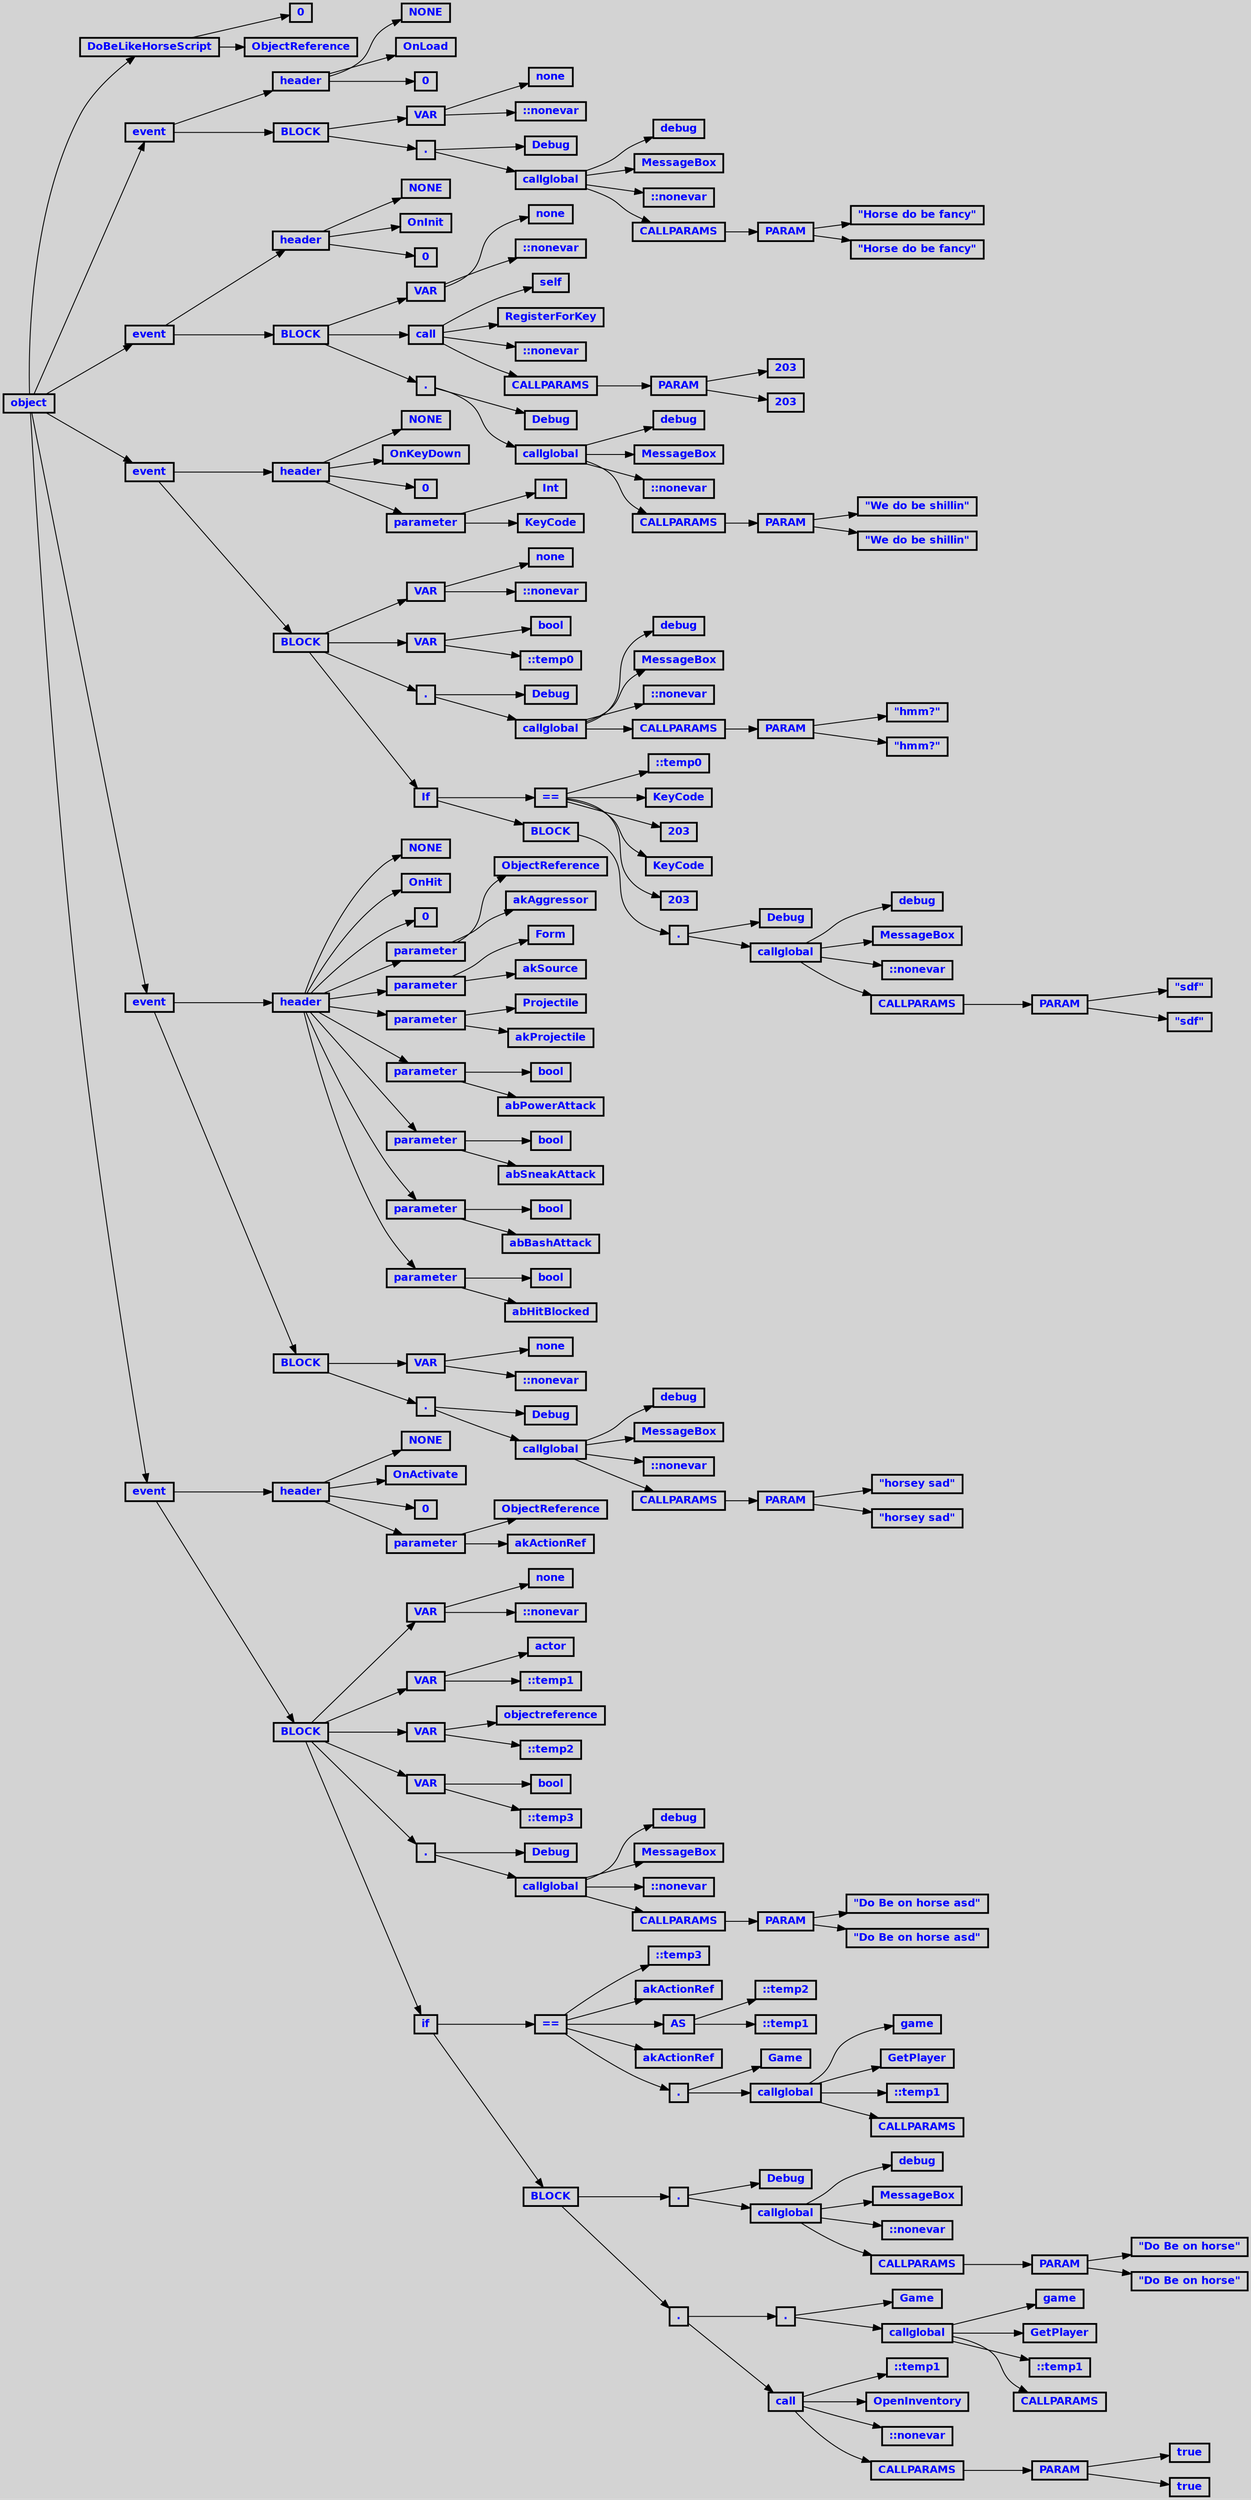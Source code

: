 digraph {
 ordering=out;
 ranksep=.4
 rankdir=LR
 bgcolor="lightgrey";
 node [shape=box, fixedsize=false, fontsize=12, fontname="Helvetica-bold", fontcolor="blue"
       width=.25, height=.25, color="black", style="bold"]
 n0 [label="object"];
 n1 [label="DoBeLikeHorseScript"];
 n1 [label="DoBeLikeHorseScript"];
 n2 [label="0"];
 n3 [label="ObjectReference"];
 n4 [label="event"];
 n4 [label="event"];
 n5 [label="header"];
 n5 [label="header"];
 n6 [label="NONE"];
 n7 [label="OnLoad"];
 n8 [label="0"];
 n9 [label="BLOCK"];
 n9 [label="BLOCK"];
 n10 [label="VAR"];
 n10 [label="VAR"];
 n11 [label="none"];
 n12 [label="::nonevar"];
 n13 [label="."];
 n13 [label="."];
 n14 [label="Debug"];
 n15 [label="callglobal"];
 n15 [label="callglobal"];
 n16 [label="debug"];
 n17 [label="MessageBox"];
 n18 [label="::nonevar"];
 n19 [label="CALLPARAMS"];
 n19 [label="CALLPARAMS"];
 n20 [label="PARAM"];
 n20 [label="PARAM"];
 n21 [label="\"Horse do be fancy\""];
 n22 [label="\"Horse do be fancy\""];
 n23 [label="event"];
 n23 [label="event"];
 n24 [label="header"];
 n24 [label="header"];
 n25 [label="NONE"];
 n26 [label="OnInit"];
 n27 [label="0"];
 n28 [label="BLOCK"];
 n28 [label="BLOCK"];
 n29 [label="VAR"];
 n29 [label="VAR"];
 n30 [label="none"];
 n31 [label="::nonevar"];
 n32 [label="call"];
 n32 [label="call"];
 n33 [label="self"];
 n34 [label="RegisterForKey"];
 n35 [label="::nonevar"];
 n36 [label="CALLPARAMS"];
 n36 [label="CALLPARAMS"];
 n37 [label="PARAM"];
 n37 [label="PARAM"];
 n38 [label="203"];
 n39 [label="203"];
 n40 [label="."];
 n40 [label="."];
 n41 [label="Debug"];
 n42 [label="callglobal"];
 n42 [label="callglobal"];
 n43 [label="debug"];
 n44 [label="MessageBox"];
 n45 [label="::nonevar"];
 n46 [label="CALLPARAMS"];
 n46 [label="CALLPARAMS"];
 n47 [label="PARAM"];
 n47 [label="PARAM"];
 n48 [label="\"We do be shillin\""];
 n49 [label="\"We do be shillin\""];
 n50 [label="event"];
 n50 [label="event"];
 n51 [label="header"];
 n51 [label="header"];
 n52 [label="NONE"];
 n53 [label="OnKeyDown"];
 n54 [label="0"];
 n55 [label="parameter"];
 n55 [label="parameter"];
 n56 [label="Int"];
 n57 [label="KeyCode"];
 n58 [label="BLOCK"];
 n58 [label="BLOCK"];
 n59 [label="VAR"];
 n59 [label="VAR"];
 n60 [label="none"];
 n61 [label="::nonevar"];
 n62 [label="VAR"];
 n62 [label="VAR"];
 n63 [label="bool"];
 n64 [label="::temp0"];
 n65 [label="."];
 n65 [label="."];
 n66 [label="Debug"];
 n67 [label="callglobal"];
 n67 [label="callglobal"];
 n68 [label="debug"];
 n69 [label="MessageBox"];
 n70 [label="::nonevar"];
 n71 [label="CALLPARAMS"];
 n71 [label="CALLPARAMS"];
 n72 [label="PARAM"];
 n72 [label="PARAM"];
 n73 [label="\"hmm?\""];
 n74 [label="\"hmm?\""];
 n75 [label="If"];
 n75 [label="If"];
 n76 [label="=="];
 n76 [label="=="];
 n77 [label="::temp0"];
 n78 [label="KeyCode"];
 n79 [label="203"];
 n80 [label="KeyCode"];
 n81 [label="203"];
 n82 [label="BLOCK"];
 n82 [label="BLOCK"];
 n83 [label="."];
 n83 [label="."];
 n84 [label="Debug"];
 n85 [label="callglobal"];
 n85 [label="callglobal"];
 n86 [label="debug"];
 n87 [label="MessageBox"];
 n88 [label="::nonevar"];
 n89 [label="CALLPARAMS"];
 n89 [label="CALLPARAMS"];
 n90 [label="PARAM"];
 n90 [label="PARAM"];
 n91 [label="\"sdf\""];
 n92 [label="\"sdf\""];
 n93 [label="event"];
 n93 [label="event"];
 n94 [label="header"];
 n94 [label="header"];
 n95 [label="NONE"];
 n96 [label="OnHit"];
 n97 [label="0"];
 n98 [label="parameter"];
 n98 [label="parameter"];
 n99 [label="ObjectReference"];
 n100 [label="akAggressor"];
 n101 [label="parameter"];
 n101 [label="parameter"];
 n102 [label="Form"];
 n103 [label="akSource"];
 n104 [label="parameter"];
 n104 [label="parameter"];
 n105 [label="Projectile"];
 n106 [label="akProjectile"];
 n107 [label="parameter"];
 n107 [label="parameter"];
 n108 [label="bool"];
 n109 [label="abPowerAttack"];
 n110 [label="parameter"];
 n110 [label="parameter"];
 n111 [label="bool"];
 n112 [label="abSneakAttack"];
 n113 [label="parameter"];
 n113 [label="parameter"];
 n114 [label="bool"];
 n115 [label="abBashAttack"];
 n116 [label="parameter"];
 n116 [label="parameter"];
 n117 [label="bool"];
 n118 [label="abHitBlocked"];
 n119 [label="BLOCK"];
 n119 [label="BLOCK"];
 n120 [label="VAR"];
 n120 [label="VAR"];
 n121 [label="none"];
 n122 [label="::nonevar"];
 n123 [label="."];
 n123 [label="."];
 n124 [label="Debug"];
 n125 [label="callglobal"];
 n125 [label="callglobal"];
 n126 [label="debug"];
 n127 [label="MessageBox"];
 n128 [label="::nonevar"];
 n129 [label="CALLPARAMS"];
 n129 [label="CALLPARAMS"];
 n130 [label="PARAM"];
 n130 [label="PARAM"];
 n131 [label="\"horsey sad\""];
 n132 [label="\"horsey sad\""];
 n133 [label="event"];
 n133 [label="event"];
 n134 [label="header"];
 n134 [label="header"];
 n135 [label="NONE"];
 n136 [label="OnActivate"];
 n137 [label="0"];
 n138 [label="parameter"];
 n138 [label="parameter"];
 n139 [label="ObjectReference"];
 n140 [label="akActionRef"];
 n141 [label="BLOCK"];
 n141 [label="BLOCK"];
 n142 [label="VAR"];
 n142 [label="VAR"];
 n143 [label="none"];
 n144 [label="::nonevar"];
 n145 [label="VAR"];
 n145 [label="VAR"];
 n146 [label="actor"];
 n147 [label="::temp1"];
 n148 [label="VAR"];
 n148 [label="VAR"];
 n149 [label="objectreference"];
 n150 [label="::temp2"];
 n151 [label="VAR"];
 n151 [label="VAR"];
 n152 [label="bool"];
 n153 [label="::temp3"];
 n154 [label="."];
 n154 [label="."];
 n155 [label="Debug"];
 n156 [label="callglobal"];
 n156 [label="callglobal"];
 n157 [label="debug"];
 n158 [label="MessageBox"];
 n159 [label="::nonevar"];
 n160 [label="CALLPARAMS"];
 n160 [label="CALLPARAMS"];
 n161 [label="PARAM"];
 n161 [label="PARAM"];
 n162 [label="\"Do Be on horse asd\""];
 n163 [label="\"Do Be on horse asd\""];
 n164 [label="if"];
 n164 [label="if"];
 n165 [label="=="];
 n165 [label="=="];
 n166 [label="::temp3"];
 n167 [label="akActionRef"];
 n168 [label="AS"];
 n168 [label="AS"];
 n169 [label="::temp2"];
 n170 [label="::temp1"];
 n171 [label="akActionRef"];
 n172 [label="."];
 n172 [label="."];
 n173 [label="Game"];
 n174 [label="callglobal"];
 n174 [label="callglobal"];
 n175 [label="game"];
 n176 [label="GetPlayer"];
 n177 [label="::temp1"];
 n178 [label="CALLPARAMS"];
 n179 [label="BLOCK"];
 n179 [label="BLOCK"];
 n180 [label="."];
 n180 [label="."];
 n181 [label="Debug"];
 n182 [label="callglobal"];
 n182 [label="callglobal"];
 n183 [label="debug"];
 n184 [label="MessageBox"];
 n185 [label="::nonevar"];
 n186 [label="CALLPARAMS"];
 n186 [label="CALLPARAMS"];
 n187 [label="PARAM"];
 n187 [label="PARAM"];
 n188 [label="\"Do Be on horse\""];
 n189 [label="\"Do Be on horse\""];
 n190 [label="."];
 n190 [label="."];
 n191 [label="."];
 n191 [label="."];
 n192 [label="Game"];
 n193 [label="callglobal"];
 n193 [label="callglobal"];
 n194 [label="game"];
 n195 [label="GetPlayer"];
 n196 [label="::temp1"];
 n197 [label="CALLPARAMS"];
 n198 [label="call"];
 n198 [label="call"];
 n199 [label="::temp1"];
 n200 [label="OpenInventory"];
 n201 [label="::nonevar"];
 n202 [label="CALLPARAMS"];
 n202 [label="CALLPARAMS"];
 n203 [label="PARAM"];
 n203 [label="PARAM"];
 n204 [label="true"];
 n205 [label="true"];

 n0 -> n1 // "object" -> "DoBeLikeHorseScript"
 n1 -> n2 // "DoBeLikeHorseScript" -> "0"
 n1 -> n3 // "DoBeLikeHorseScript" -> "ObjectReference"
 n0 -> n4 // "object" -> "event"
 n4 -> n5 // "event" -> "header"
 n5 -> n6 // "header" -> "NONE"
 n5 -> n7 // "header" -> "OnLoad"
 n5 -> n8 // "header" -> "0"
 n4 -> n9 // "event" -> "BLOCK"
 n9 -> n10 // "BLOCK" -> "VAR"
 n10 -> n11 // "VAR" -> "none"
 n10 -> n12 // "VAR" -> "::nonevar"
 n9 -> n13 // "BLOCK" -> "."
 n13 -> n14 // "." -> "Debug"
 n13 -> n15 // "." -> "callglobal"
 n15 -> n16 // "callglobal" -> "debug"
 n15 -> n17 // "callglobal" -> "MessageBox"
 n15 -> n18 // "callglobal" -> "::nonevar"
 n15 -> n19 // "callglobal" -> "CALLPARAMS"
 n19 -> n20 // "CALLPARAMS" -> "PARAM"
 n20 -> n21 // "PARAM" -> ""Horse do be fancy""
 n20 -> n22 // "PARAM" -> ""Horse do be fancy""
 n0 -> n23 // "object" -> "event"
 n23 -> n24 // "event" -> "header"
 n24 -> n25 // "header" -> "NONE"
 n24 -> n26 // "header" -> "OnInit"
 n24 -> n27 // "header" -> "0"
 n23 -> n28 // "event" -> "BLOCK"
 n28 -> n29 // "BLOCK" -> "VAR"
 n29 -> n30 // "VAR" -> "none"
 n29 -> n31 // "VAR" -> "::nonevar"
 n28 -> n32 // "BLOCK" -> "call"
 n32 -> n33 // "call" -> "self"
 n32 -> n34 // "call" -> "RegisterForKey"
 n32 -> n35 // "call" -> "::nonevar"
 n32 -> n36 // "call" -> "CALLPARAMS"
 n36 -> n37 // "CALLPARAMS" -> "PARAM"
 n37 -> n38 // "PARAM" -> "203"
 n37 -> n39 // "PARAM" -> "203"
 n28 -> n40 // "BLOCK" -> "."
 n40 -> n41 // "." -> "Debug"
 n40 -> n42 // "." -> "callglobal"
 n42 -> n43 // "callglobal" -> "debug"
 n42 -> n44 // "callglobal" -> "MessageBox"
 n42 -> n45 // "callglobal" -> "::nonevar"
 n42 -> n46 // "callglobal" -> "CALLPARAMS"
 n46 -> n47 // "CALLPARAMS" -> "PARAM"
 n47 -> n48 // "PARAM" -> ""We do be shillin""
 n47 -> n49 // "PARAM" -> ""We do be shillin""
 n0 -> n50 // "object" -> "event"
 n50 -> n51 // "event" -> "header"
 n51 -> n52 // "header" -> "NONE"
 n51 -> n53 // "header" -> "OnKeyDown"
 n51 -> n54 // "header" -> "0"
 n51 -> n55 // "header" -> "parameter"
 n55 -> n56 // "parameter" -> "Int"
 n55 -> n57 // "parameter" -> "KeyCode"
 n50 -> n58 // "event" -> "BLOCK"
 n58 -> n59 // "BLOCK" -> "VAR"
 n59 -> n60 // "VAR" -> "none"
 n59 -> n61 // "VAR" -> "::nonevar"
 n58 -> n62 // "BLOCK" -> "VAR"
 n62 -> n63 // "VAR" -> "bool"
 n62 -> n64 // "VAR" -> "::temp0"
 n58 -> n65 // "BLOCK" -> "."
 n65 -> n66 // "." -> "Debug"
 n65 -> n67 // "." -> "callglobal"
 n67 -> n68 // "callglobal" -> "debug"
 n67 -> n69 // "callglobal" -> "MessageBox"
 n67 -> n70 // "callglobal" -> "::nonevar"
 n67 -> n71 // "callglobal" -> "CALLPARAMS"
 n71 -> n72 // "CALLPARAMS" -> "PARAM"
 n72 -> n73 // "PARAM" -> ""hmm?""
 n72 -> n74 // "PARAM" -> ""hmm?""
 n58 -> n75 // "BLOCK" -> "If"
 n75 -> n76 // "If" -> "=="
 n76 -> n77 // "==" -> "::temp0"
 n76 -> n78 // "==" -> "KeyCode"
 n76 -> n79 // "==" -> "203"
 n76 -> n80 // "==" -> "KeyCode"
 n76 -> n81 // "==" -> "203"
 n75 -> n82 // "If" -> "BLOCK"
 n82 -> n83 // "BLOCK" -> "."
 n83 -> n84 // "." -> "Debug"
 n83 -> n85 // "." -> "callglobal"
 n85 -> n86 // "callglobal" -> "debug"
 n85 -> n87 // "callglobal" -> "MessageBox"
 n85 -> n88 // "callglobal" -> "::nonevar"
 n85 -> n89 // "callglobal" -> "CALLPARAMS"
 n89 -> n90 // "CALLPARAMS" -> "PARAM"
 n90 -> n91 // "PARAM" -> ""sdf""
 n90 -> n92 // "PARAM" -> ""sdf""
 n0 -> n93 // "object" -> "event"
 n93 -> n94 // "event" -> "header"
 n94 -> n95 // "header" -> "NONE"
 n94 -> n96 // "header" -> "OnHit"
 n94 -> n97 // "header" -> "0"
 n94 -> n98 // "header" -> "parameter"
 n98 -> n99 // "parameter" -> "ObjectReference"
 n98 -> n100 // "parameter" -> "akAggressor"
 n94 -> n101 // "header" -> "parameter"
 n101 -> n102 // "parameter" -> "Form"
 n101 -> n103 // "parameter" -> "akSource"
 n94 -> n104 // "header" -> "parameter"
 n104 -> n105 // "parameter" -> "Projectile"
 n104 -> n106 // "parameter" -> "akProjectile"
 n94 -> n107 // "header" -> "parameter"
 n107 -> n108 // "parameter" -> "bool"
 n107 -> n109 // "parameter" -> "abPowerAttack"
 n94 -> n110 // "header" -> "parameter"
 n110 -> n111 // "parameter" -> "bool"
 n110 -> n112 // "parameter" -> "abSneakAttack"
 n94 -> n113 // "header" -> "parameter"
 n113 -> n114 // "parameter" -> "bool"
 n113 -> n115 // "parameter" -> "abBashAttack"
 n94 -> n116 // "header" -> "parameter"
 n116 -> n117 // "parameter" -> "bool"
 n116 -> n118 // "parameter" -> "abHitBlocked"
 n93 -> n119 // "event" -> "BLOCK"
 n119 -> n120 // "BLOCK" -> "VAR"
 n120 -> n121 // "VAR" -> "none"
 n120 -> n122 // "VAR" -> "::nonevar"
 n119 -> n123 // "BLOCK" -> "."
 n123 -> n124 // "." -> "Debug"
 n123 -> n125 // "." -> "callglobal"
 n125 -> n126 // "callglobal" -> "debug"
 n125 -> n127 // "callglobal" -> "MessageBox"
 n125 -> n128 // "callglobal" -> "::nonevar"
 n125 -> n129 // "callglobal" -> "CALLPARAMS"
 n129 -> n130 // "CALLPARAMS" -> "PARAM"
 n130 -> n131 // "PARAM" -> ""horsey sad""
 n130 -> n132 // "PARAM" -> ""horsey sad""
 n0 -> n133 // "object" -> "event"
 n133 -> n134 // "event" -> "header"
 n134 -> n135 // "header" -> "NONE"
 n134 -> n136 // "header" -> "OnActivate"
 n134 -> n137 // "header" -> "0"
 n134 -> n138 // "header" -> "parameter"
 n138 -> n139 // "parameter" -> "ObjectReference"
 n138 -> n140 // "parameter" -> "akActionRef"
 n133 -> n141 // "event" -> "BLOCK"
 n141 -> n142 // "BLOCK" -> "VAR"
 n142 -> n143 // "VAR" -> "none"
 n142 -> n144 // "VAR" -> "::nonevar"
 n141 -> n145 // "BLOCK" -> "VAR"
 n145 -> n146 // "VAR" -> "actor"
 n145 -> n147 // "VAR" -> "::temp1"
 n141 -> n148 // "BLOCK" -> "VAR"
 n148 -> n149 // "VAR" -> "objectreference"
 n148 -> n150 // "VAR" -> "::temp2"
 n141 -> n151 // "BLOCK" -> "VAR"
 n151 -> n152 // "VAR" -> "bool"
 n151 -> n153 // "VAR" -> "::temp3"
 n141 -> n154 // "BLOCK" -> "."
 n154 -> n155 // "." -> "Debug"
 n154 -> n156 // "." -> "callglobal"
 n156 -> n157 // "callglobal" -> "debug"
 n156 -> n158 // "callglobal" -> "MessageBox"
 n156 -> n159 // "callglobal" -> "::nonevar"
 n156 -> n160 // "callglobal" -> "CALLPARAMS"
 n160 -> n161 // "CALLPARAMS" -> "PARAM"
 n161 -> n162 // "PARAM" -> ""Do Be on horse asd""
 n161 -> n163 // "PARAM" -> ""Do Be on horse asd""
 n141 -> n164 // "BLOCK" -> "if"
 n164 -> n165 // "if" -> "=="
 n165 -> n166 // "==" -> "::temp3"
 n165 -> n167 // "==" -> "akActionRef"
 n165 -> n168 // "==" -> "AS"
 n168 -> n169 // "AS" -> "::temp2"
 n168 -> n170 // "AS" -> "::temp1"
 n165 -> n171 // "==" -> "akActionRef"
 n165 -> n172 // "==" -> "."
 n172 -> n173 // "." -> "Game"
 n172 -> n174 // "." -> "callglobal"
 n174 -> n175 // "callglobal" -> "game"
 n174 -> n176 // "callglobal" -> "GetPlayer"
 n174 -> n177 // "callglobal" -> "::temp1"
 n174 -> n178 // "callglobal" -> "CALLPARAMS"
 n164 -> n179 // "if" -> "BLOCK"
 n179 -> n180 // "BLOCK" -> "."
 n180 -> n181 // "." -> "Debug"
 n180 -> n182 // "." -> "callglobal"
 n182 -> n183 // "callglobal" -> "debug"
 n182 -> n184 // "callglobal" -> "MessageBox"
 n182 -> n185 // "callglobal" -> "::nonevar"
 n182 -> n186 // "callglobal" -> "CALLPARAMS"
 n186 -> n187 // "CALLPARAMS" -> "PARAM"
 n187 -> n188 // "PARAM" -> ""Do Be on horse""
 n187 -> n189 // "PARAM" -> ""Do Be on horse""
 n179 -> n190 // "BLOCK" -> "."
 n190 -> n191 // "." -> "."
 n191 -> n192 // "." -> "Game"
 n191 -> n193 // "." -> "callglobal"
 n193 -> n194 // "callglobal" -> "game"
 n193 -> n195 // "callglobal" -> "GetPlayer"
 n193 -> n196 // "callglobal" -> "::temp1"
 n193 -> n197 // "callglobal" -> "CALLPARAMS"
 n190 -> n198 // "." -> "call"
 n198 -> n199 // "call" -> "::temp1"
 n198 -> n200 // "call" -> "OpenInventory"
 n198 -> n201 // "call" -> "::nonevar"
 n198 -> n202 // "call" -> "CALLPARAMS"
 n202 -> n203 // "CALLPARAMS" -> "PARAM"
 n203 -> n204 // "PARAM" -> "true"
 n203 -> n205 // "PARAM" -> "true"

}
